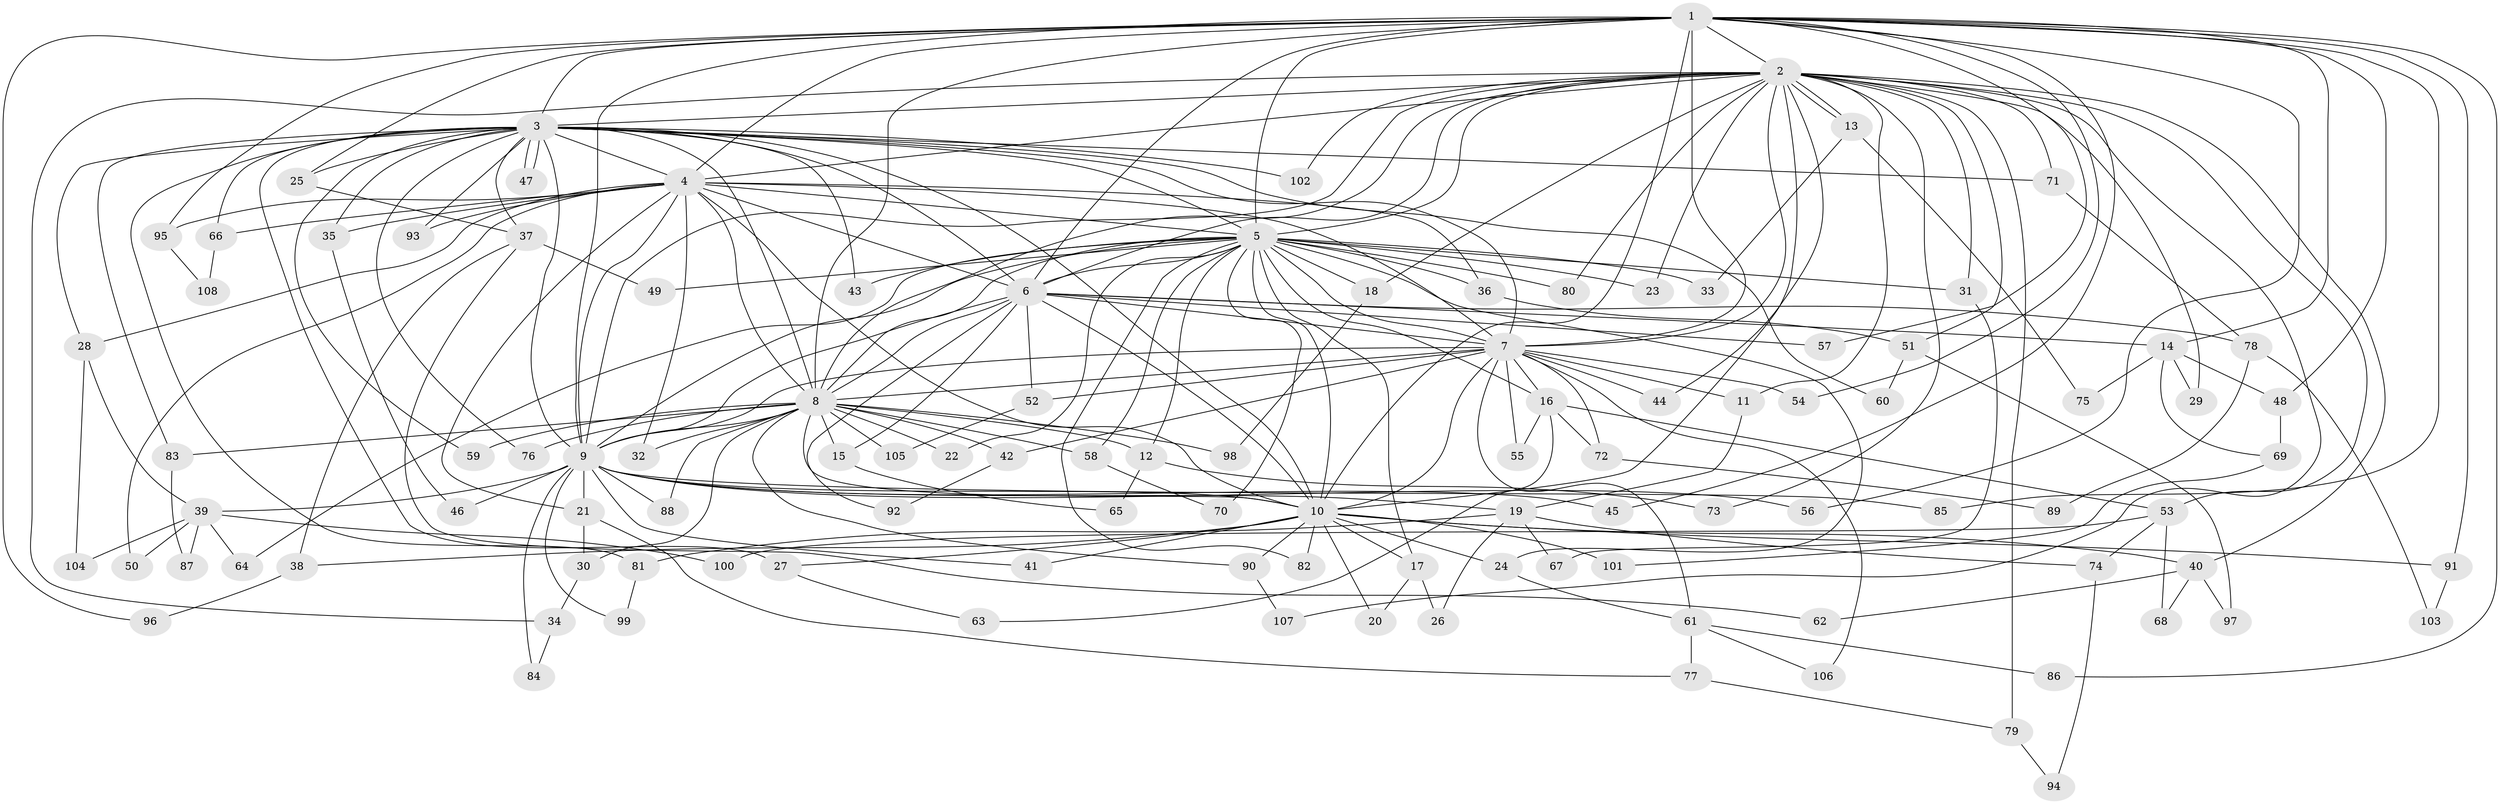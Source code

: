 // coarse degree distribution, {26: 0.012658227848101266, 24: 0.012658227848101266, 23: 0.012658227848101266, 30: 0.012658227848101266, 15: 0.012658227848101266, 19: 0.012658227848101266, 17: 0.012658227848101266, 18: 0.012658227848101266, 3: 0.26582278481012656, 4: 0.10126582278481013, 5: 0.05063291139240506, 6: 0.0379746835443038, 2: 0.43037974683544306, 1: 0.012658227848101266}
// Generated by graph-tools (version 1.1) at 2025/41/03/06/25 10:41:44]
// undirected, 108 vertices, 241 edges
graph export_dot {
graph [start="1"]
  node [color=gray90,style=filled];
  1;
  2;
  3;
  4;
  5;
  6;
  7;
  8;
  9;
  10;
  11;
  12;
  13;
  14;
  15;
  16;
  17;
  18;
  19;
  20;
  21;
  22;
  23;
  24;
  25;
  26;
  27;
  28;
  29;
  30;
  31;
  32;
  33;
  34;
  35;
  36;
  37;
  38;
  39;
  40;
  41;
  42;
  43;
  44;
  45;
  46;
  47;
  48;
  49;
  50;
  51;
  52;
  53;
  54;
  55;
  56;
  57;
  58;
  59;
  60;
  61;
  62;
  63;
  64;
  65;
  66;
  67;
  68;
  69;
  70;
  71;
  72;
  73;
  74;
  75;
  76;
  77;
  78;
  79;
  80;
  81;
  82;
  83;
  84;
  85;
  86;
  87;
  88;
  89;
  90;
  91;
  92;
  93;
  94;
  95;
  96;
  97;
  98;
  99;
  100;
  101;
  102;
  103;
  104;
  105;
  106;
  107;
  108;
  1 -- 2;
  1 -- 3;
  1 -- 4;
  1 -- 5;
  1 -- 6;
  1 -- 7;
  1 -- 8;
  1 -- 9;
  1 -- 10;
  1 -- 14;
  1 -- 25;
  1 -- 45;
  1 -- 48;
  1 -- 54;
  1 -- 56;
  1 -- 57;
  1 -- 85;
  1 -- 86;
  1 -- 91;
  1 -- 95;
  1 -- 96;
  2 -- 3;
  2 -- 4;
  2 -- 5;
  2 -- 6;
  2 -- 7;
  2 -- 8;
  2 -- 9;
  2 -- 10;
  2 -- 11;
  2 -- 13;
  2 -- 13;
  2 -- 18;
  2 -- 23;
  2 -- 29;
  2 -- 31;
  2 -- 34;
  2 -- 40;
  2 -- 44;
  2 -- 51;
  2 -- 53;
  2 -- 71;
  2 -- 73;
  2 -- 79;
  2 -- 80;
  2 -- 102;
  2 -- 107;
  3 -- 4;
  3 -- 5;
  3 -- 6;
  3 -- 7;
  3 -- 8;
  3 -- 9;
  3 -- 10;
  3 -- 25;
  3 -- 27;
  3 -- 28;
  3 -- 35;
  3 -- 37;
  3 -- 43;
  3 -- 47;
  3 -- 47;
  3 -- 59;
  3 -- 60;
  3 -- 66;
  3 -- 71;
  3 -- 76;
  3 -- 81;
  3 -- 83;
  3 -- 93;
  3 -- 102;
  4 -- 5;
  4 -- 6;
  4 -- 7;
  4 -- 8;
  4 -- 9;
  4 -- 10;
  4 -- 21;
  4 -- 28;
  4 -- 32;
  4 -- 35;
  4 -- 36;
  4 -- 50;
  4 -- 66;
  4 -- 93;
  4 -- 95;
  5 -- 6;
  5 -- 7;
  5 -- 8;
  5 -- 9;
  5 -- 10;
  5 -- 12;
  5 -- 16;
  5 -- 17;
  5 -- 18;
  5 -- 22;
  5 -- 23;
  5 -- 24;
  5 -- 31;
  5 -- 33;
  5 -- 36;
  5 -- 43;
  5 -- 49;
  5 -- 58;
  5 -- 64;
  5 -- 70;
  5 -- 80;
  5 -- 82;
  6 -- 7;
  6 -- 8;
  6 -- 9;
  6 -- 10;
  6 -- 14;
  6 -- 15;
  6 -- 52;
  6 -- 57;
  6 -- 78;
  6 -- 92;
  7 -- 8;
  7 -- 9;
  7 -- 10;
  7 -- 11;
  7 -- 16;
  7 -- 42;
  7 -- 44;
  7 -- 52;
  7 -- 54;
  7 -- 55;
  7 -- 61;
  7 -- 72;
  7 -- 106;
  8 -- 9;
  8 -- 10;
  8 -- 12;
  8 -- 15;
  8 -- 22;
  8 -- 30;
  8 -- 32;
  8 -- 42;
  8 -- 58;
  8 -- 59;
  8 -- 76;
  8 -- 83;
  8 -- 88;
  8 -- 90;
  8 -- 98;
  8 -- 105;
  9 -- 10;
  9 -- 19;
  9 -- 21;
  9 -- 39;
  9 -- 41;
  9 -- 45;
  9 -- 46;
  9 -- 56;
  9 -- 84;
  9 -- 85;
  9 -- 88;
  9 -- 99;
  10 -- 17;
  10 -- 20;
  10 -- 24;
  10 -- 27;
  10 -- 38;
  10 -- 40;
  10 -- 41;
  10 -- 82;
  10 -- 90;
  10 -- 91;
  10 -- 101;
  11 -- 19;
  12 -- 65;
  12 -- 73;
  13 -- 33;
  13 -- 75;
  14 -- 29;
  14 -- 48;
  14 -- 69;
  14 -- 75;
  15 -- 65;
  16 -- 53;
  16 -- 55;
  16 -- 63;
  16 -- 72;
  17 -- 20;
  17 -- 26;
  18 -- 98;
  19 -- 26;
  19 -- 67;
  19 -- 74;
  19 -- 81;
  21 -- 30;
  21 -- 77;
  24 -- 61;
  25 -- 37;
  27 -- 63;
  28 -- 39;
  28 -- 104;
  30 -- 34;
  31 -- 67;
  34 -- 84;
  35 -- 46;
  36 -- 51;
  37 -- 38;
  37 -- 49;
  37 -- 62;
  38 -- 96;
  39 -- 50;
  39 -- 64;
  39 -- 87;
  39 -- 100;
  39 -- 104;
  40 -- 62;
  40 -- 68;
  40 -- 97;
  42 -- 92;
  48 -- 69;
  51 -- 60;
  51 -- 97;
  52 -- 105;
  53 -- 68;
  53 -- 74;
  53 -- 100;
  58 -- 70;
  61 -- 77;
  61 -- 86;
  61 -- 106;
  66 -- 108;
  69 -- 101;
  71 -- 78;
  72 -- 89;
  74 -- 94;
  77 -- 79;
  78 -- 89;
  78 -- 103;
  79 -- 94;
  81 -- 99;
  83 -- 87;
  90 -- 107;
  91 -- 103;
  95 -- 108;
}
